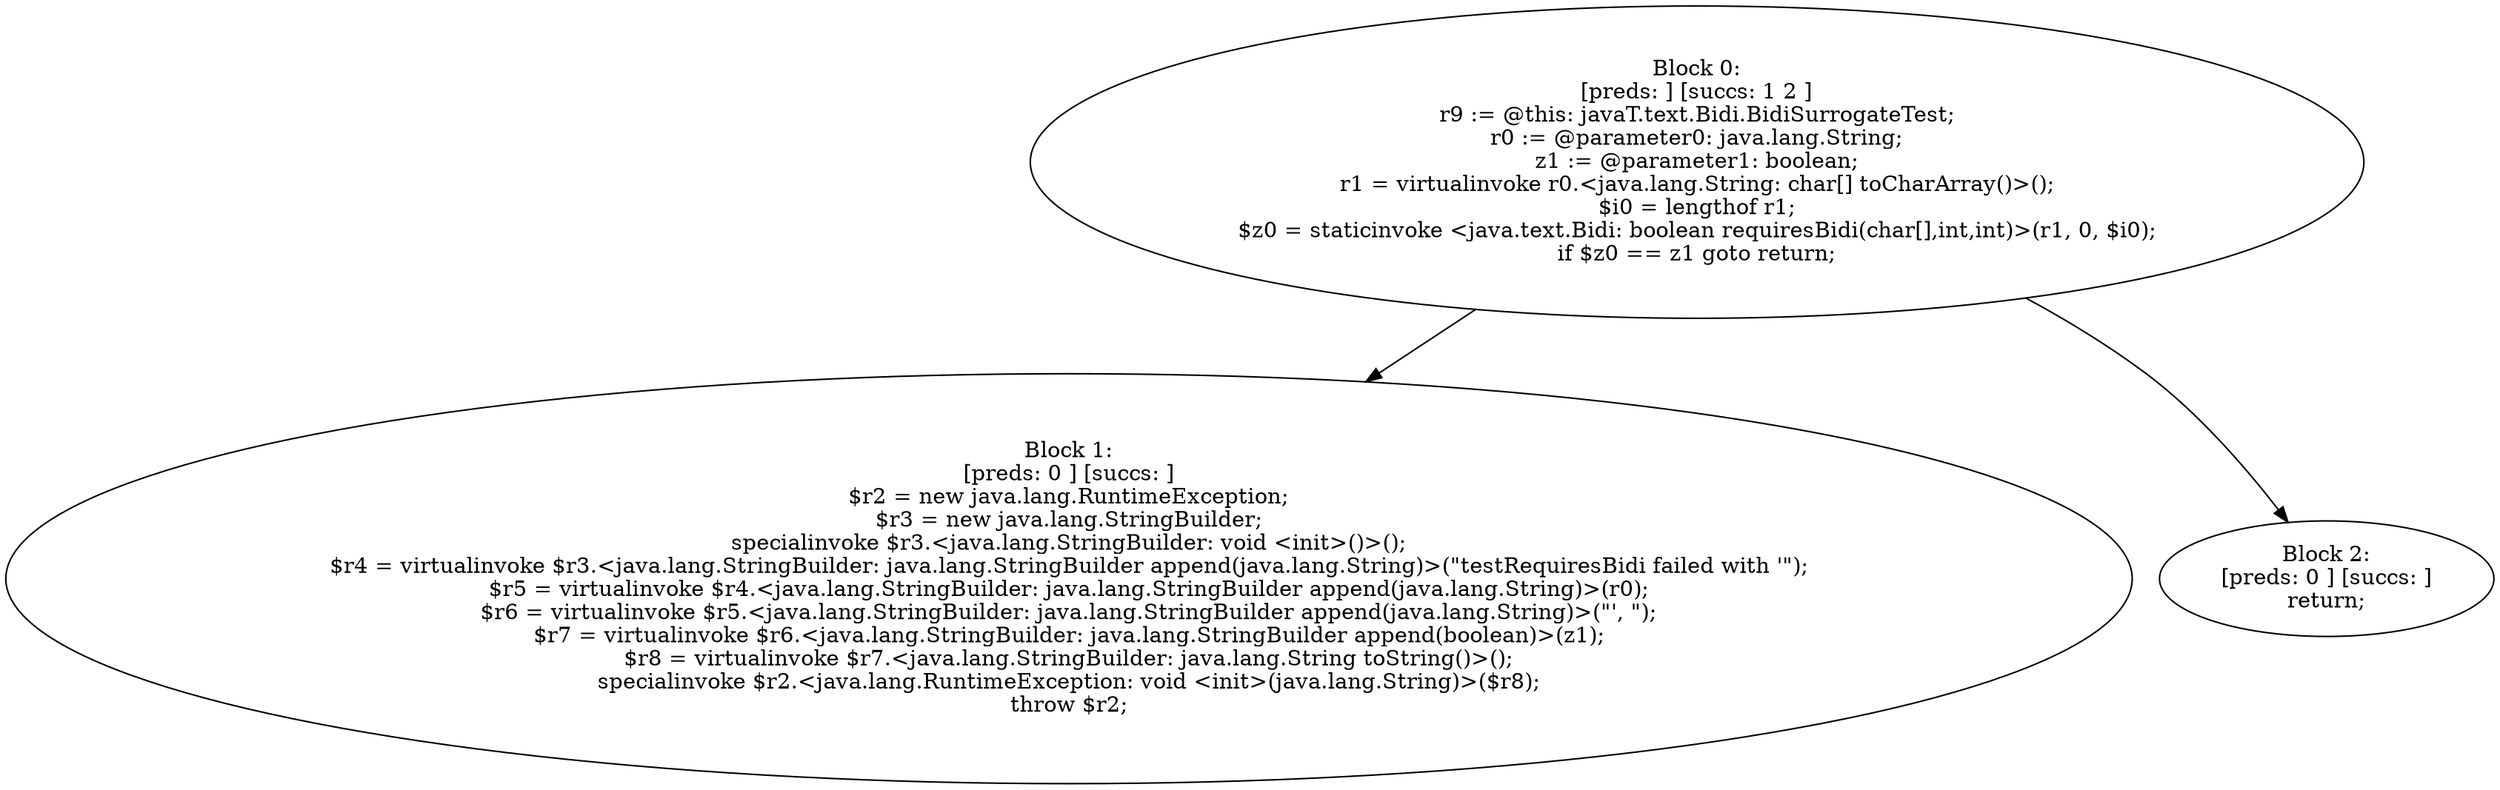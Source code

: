 digraph "unitGraph" {
    "Block 0:
[preds: ] [succs: 1 2 ]
r9 := @this: javaT.text.Bidi.BidiSurrogateTest;
r0 := @parameter0: java.lang.String;
z1 := @parameter1: boolean;
r1 = virtualinvoke r0.<java.lang.String: char[] toCharArray()>();
$i0 = lengthof r1;
$z0 = staticinvoke <java.text.Bidi: boolean requiresBidi(char[],int,int)>(r1, 0, $i0);
if $z0 == z1 goto return;
"
    "Block 1:
[preds: 0 ] [succs: ]
$r2 = new java.lang.RuntimeException;
$r3 = new java.lang.StringBuilder;
specialinvoke $r3.<java.lang.StringBuilder: void <init>()>();
$r4 = virtualinvoke $r3.<java.lang.StringBuilder: java.lang.StringBuilder append(java.lang.String)>(\"testRequiresBidi failed with \'\");
$r5 = virtualinvoke $r4.<java.lang.StringBuilder: java.lang.StringBuilder append(java.lang.String)>(r0);
$r6 = virtualinvoke $r5.<java.lang.StringBuilder: java.lang.StringBuilder append(java.lang.String)>(\"\', \");
$r7 = virtualinvoke $r6.<java.lang.StringBuilder: java.lang.StringBuilder append(boolean)>(z1);
$r8 = virtualinvoke $r7.<java.lang.StringBuilder: java.lang.String toString()>();
specialinvoke $r2.<java.lang.RuntimeException: void <init>(java.lang.String)>($r8);
throw $r2;
"
    "Block 2:
[preds: 0 ] [succs: ]
return;
"
    "Block 0:
[preds: ] [succs: 1 2 ]
r9 := @this: javaT.text.Bidi.BidiSurrogateTest;
r0 := @parameter0: java.lang.String;
z1 := @parameter1: boolean;
r1 = virtualinvoke r0.<java.lang.String: char[] toCharArray()>();
$i0 = lengthof r1;
$z0 = staticinvoke <java.text.Bidi: boolean requiresBidi(char[],int,int)>(r1, 0, $i0);
if $z0 == z1 goto return;
"->"Block 1:
[preds: 0 ] [succs: ]
$r2 = new java.lang.RuntimeException;
$r3 = new java.lang.StringBuilder;
specialinvoke $r3.<java.lang.StringBuilder: void <init>()>();
$r4 = virtualinvoke $r3.<java.lang.StringBuilder: java.lang.StringBuilder append(java.lang.String)>(\"testRequiresBidi failed with \'\");
$r5 = virtualinvoke $r4.<java.lang.StringBuilder: java.lang.StringBuilder append(java.lang.String)>(r0);
$r6 = virtualinvoke $r5.<java.lang.StringBuilder: java.lang.StringBuilder append(java.lang.String)>(\"\', \");
$r7 = virtualinvoke $r6.<java.lang.StringBuilder: java.lang.StringBuilder append(boolean)>(z1);
$r8 = virtualinvoke $r7.<java.lang.StringBuilder: java.lang.String toString()>();
specialinvoke $r2.<java.lang.RuntimeException: void <init>(java.lang.String)>($r8);
throw $r2;
";
    "Block 0:
[preds: ] [succs: 1 2 ]
r9 := @this: javaT.text.Bidi.BidiSurrogateTest;
r0 := @parameter0: java.lang.String;
z1 := @parameter1: boolean;
r1 = virtualinvoke r0.<java.lang.String: char[] toCharArray()>();
$i0 = lengthof r1;
$z0 = staticinvoke <java.text.Bidi: boolean requiresBidi(char[],int,int)>(r1, 0, $i0);
if $z0 == z1 goto return;
"->"Block 2:
[preds: 0 ] [succs: ]
return;
";
}
